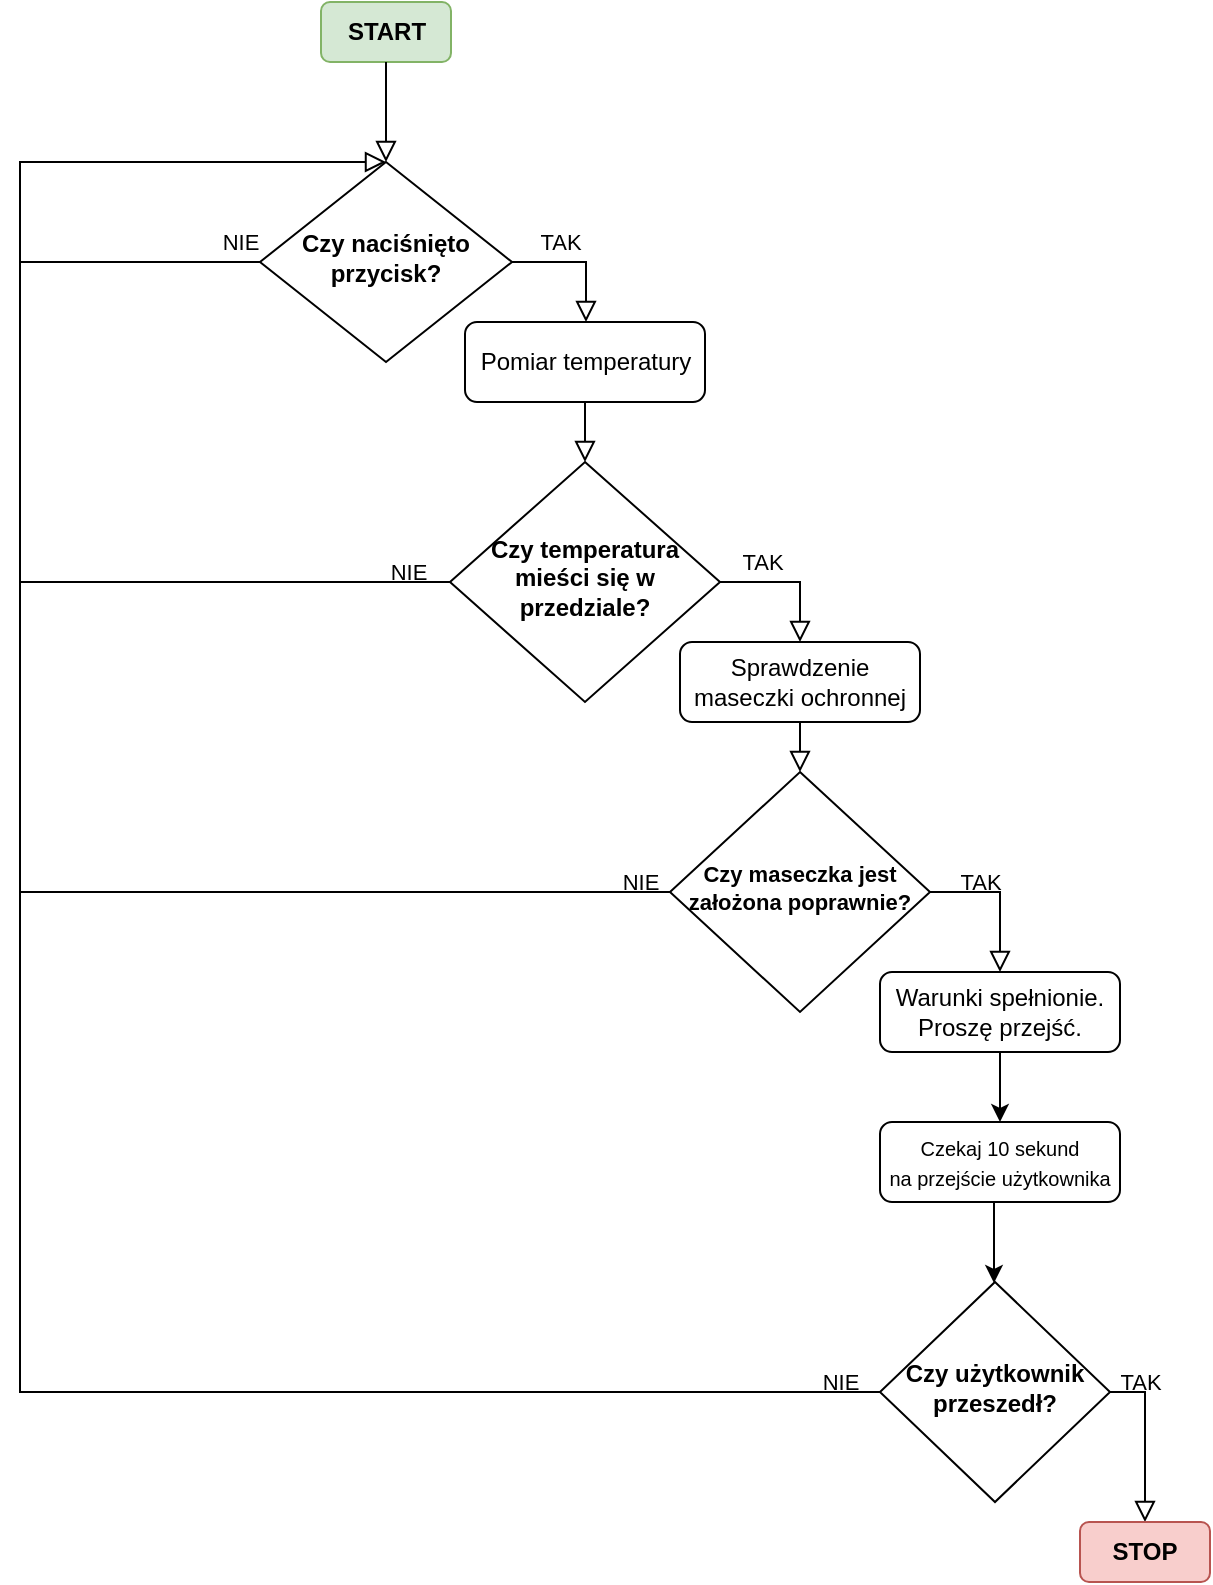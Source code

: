 <mxfile version="15.8.0" type="github">
  <diagram id="C5RBs43oDa-KdzZeNtuy" name="Page-1">
    <mxGraphModel dx="1673" dy="934" grid="1" gridSize="10" guides="1" tooltips="1" connect="1" arrows="1" fold="1" page="1" pageScale="1" pageWidth="827" pageHeight="1169" math="0" shadow="0">
      <root>
        <mxCell id="WIyWlLk6GJQsqaUBKTNV-0" />
        <mxCell id="WIyWlLk6GJQsqaUBKTNV-1" parent="WIyWlLk6GJQsqaUBKTNV-0" />
        <mxCell id="WKIlZzLHvsBtDXZ9d_bG-1" value="START&lt;br&gt;" style="rounded=1;whiteSpace=wrap;html=1;fillColor=#d5e8d4;strokeColor=#82b366;fontStyle=1" vertex="1" parent="WIyWlLk6GJQsqaUBKTNV-1">
          <mxGeometry x="300.5" y="50" width="65" height="30" as="geometry" />
        </mxCell>
        <mxCell id="WKIlZzLHvsBtDXZ9d_bG-5" value="" style="rounded=0;html=1;jettySize=auto;orthogonalLoop=1;fontSize=11;endArrow=block;endFill=0;endSize=8;strokeWidth=1;shadow=0;labelBackgroundColor=none;edgeStyle=orthogonalEdgeStyle;entryX=0.5;entryY=0;entryDx=0;entryDy=0;exitX=0.5;exitY=1;exitDx=0;exitDy=0;" edge="1" parent="WIyWlLk6GJQsqaUBKTNV-1" source="WKIlZzLHvsBtDXZ9d_bG-1" target="WKIlZzLHvsBtDXZ9d_bG-7">
          <mxGeometry relative="1" as="geometry">
            <mxPoint x="333.5" y="80" as="sourcePoint" />
            <mxPoint x="333.5" y="130" as="targetPoint" />
          </mxGeometry>
        </mxCell>
        <mxCell id="WKIlZzLHvsBtDXZ9d_bG-7" value="Czy naciśnięto przycisk?" style="rhombus;whiteSpace=wrap;html=1;shadow=0;fontFamily=Helvetica;fontSize=12;align=center;strokeWidth=1;spacing=6;spacingTop=-4;fontStyle=1" vertex="1" parent="WIyWlLk6GJQsqaUBKTNV-1">
          <mxGeometry x="270" y="130" width="126" height="100" as="geometry" />
        </mxCell>
        <mxCell id="WKIlZzLHvsBtDXZ9d_bG-8" value="Czy użytkownik przeszedł?" style="rhombus;whiteSpace=wrap;html=1;shadow=0;fontFamily=Helvetica;fontSize=12;align=center;strokeWidth=1;spacing=6;spacingTop=-4;fontStyle=1" vertex="1" parent="WIyWlLk6GJQsqaUBKTNV-1">
          <mxGeometry x="580" y="690" width="115" height="110" as="geometry" />
        </mxCell>
        <mxCell id="WKIlZzLHvsBtDXZ9d_bG-9" value="NIE" style="rounded=0;html=1;jettySize=auto;orthogonalLoop=1;fontSize=11;endArrow=block;endFill=0;endSize=8;strokeWidth=1;shadow=0;labelBackgroundColor=none;edgeStyle=orthogonalEdgeStyle;entryX=0.5;entryY=0;entryDx=0;entryDy=0;" edge="1" parent="WIyWlLk6GJQsqaUBKTNV-1" target="WKIlZzLHvsBtDXZ9d_bG-7">
          <mxGeometry x="-0.943" y="-10" relative="1" as="geometry">
            <mxPoint x="270" y="180" as="sourcePoint" />
            <mxPoint x="330" y="100" as="targetPoint" />
            <Array as="points">
              <mxPoint x="150" y="180" />
              <mxPoint x="150" y="130" />
            </Array>
            <mxPoint as="offset" />
          </mxGeometry>
        </mxCell>
        <mxCell id="WKIlZzLHvsBtDXZ9d_bG-10" value="TAK" style="rounded=0;jettySize=auto;orthogonalLoop=1;fontSize=11;endArrow=block;endFill=0;endSize=8;strokeWidth=1;shadow=0;labelBackgroundColor=none;edgeStyle=orthogonalEdgeStyle;exitX=1;exitY=0.5;exitDx=0;exitDy=0;entryX=0.5;entryY=0;entryDx=0;entryDy=0;align=center;html=1;" edge="1" parent="WIyWlLk6GJQsqaUBKTNV-1" source="WKIlZzLHvsBtDXZ9d_bG-7" target="WKIlZzLHvsBtDXZ9d_bG-14">
          <mxGeometry x="-0.289" y="10" relative="1" as="geometry">
            <mxPoint x="680" y="180" as="sourcePoint" />
            <mxPoint x="520" y="270" as="targetPoint" />
            <Array as="points">
              <mxPoint x="433" y="180" />
              <mxPoint x="433" y="210" />
            </Array>
            <mxPoint as="offset" />
          </mxGeometry>
        </mxCell>
        <mxCell id="WKIlZzLHvsBtDXZ9d_bG-14" value="Pomiar temperatury" style="rounded=1;whiteSpace=wrap;html=1;fontSize=12;glass=0;strokeWidth=1;shadow=0;" vertex="1" parent="WIyWlLk6GJQsqaUBKTNV-1">
          <mxGeometry x="372.5" y="210" width="120" height="40" as="geometry" />
        </mxCell>
        <mxCell id="WKIlZzLHvsBtDXZ9d_bG-16" value="&lt;div&gt;&lt;span style=&quot;line-height: 1.2&quot;&gt;Czy temperatura mieści się w przedziale?&lt;/span&gt;&lt;/div&gt;" style="rhombus;whiteSpace=wrap;html=1;shadow=0;fontFamily=Helvetica;fontSize=12;align=center;strokeWidth=1;spacing=6;spacingTop=-4;fontStyle=1" vertex="1" parent="WIyWlLk6GJQsqaUBKTNV-1">
          <mxGeometry x="365" y="280" width="135" height="120" as="geometry" />
        </mxCell>
        <mxCell id="WKIlZzLHvsBtDXZ9d_bG-19" value="TAK" style="edgeStyle=orthogonalEdgeStyle;rounded=0;html=1;jettySize=auto;orthogonalLoop=1;fontSize=11;endArrow=block;endFill=0;endSize=8;strokeWidth=1;shadow=0;labelBackgroundColor=none;exitX=1;exitY=0.5;exitDx=0;exitDy=0;entryX=0.5;entryY=0;entryDx=0;entryDy=0;" edge="1" parent="WIyWlLk6GJQsqaUBKTNV-1" source="WKIlZzLHvsBtDXZ9d_bG-25">
          <mxGeometry x="-0.333" y="5" relative="1" as="geometry">
            <mxPoint as="offset" />
            <mxPoint x="660" y="560" as="sourcePoint" />
            <mxPoint x="640" y="535" as="targetPoint" />
            <Array as="points">
              <mxPoint x="640" y="495" />
            </Array>
          </mxGeometry>
        </mxCell>
        <mxCell id="WKIlZzLHvsBtDXZ9d_bG-21" value="TAK" style="edgeStyle=orthogonalEdgeStyle;rounded=0;html=1;jettySize=auto;orthogonalLoop=1;fontSize=11;endArrow=block;endFill=0;endSize=8;strokeWidth=1;shadow=0;labelBackgroundColor=none;exitX=1;exitY=0.5;exitDx=0;exitDy=0;entryX=0.5;entryY=0;entryDx=0;entryDy=0;" edge="1" parent="WIyWlLk6GJQsqaUBKTNV-1" source="WKIlZzLHvsBtDXZ9d_bG-16" target="WKIlZzLHvsBtDXZ9d_bG-24">
          <mxGeometry x="-0.4" y="10" relative="1" as="geometry">
            <mxPoint as="offset" />
            <mxPoint x="534" y="310" as="sourcePoint" />
            <mxPoint x="620" y="400" as="targetPoint" />
            <Array as="points">
              <mxPoint x="540" y="340" />
            </Array>
          </mxGeometry>
        </mxCell>
        <mxCell id="WKIlZzLHvsBtDXZ9d_bG-22" value="" style="edgeStyle=orthogonalEdgeStyle;rounded=0;html=1;jettySize=auto;orthogonalLoop=1;fontSize=11;endArrow=block;endFill=0;endSize=8;strokeWidth=1;shadow=0;labelBackgroundColor=none;exitX=0.5;exitY=1;exitDx=0;exitDy=0;entryX=0.5;entryY=0;entryDx=0;entryDy=0;" edge="1" parent="WIyWlLk6GJQsqaUBKTNV-1" source="WKIlZzLHvsBtDXZ9d_bG-14" target="WKIlZzLHvsBtDXZ9d_bG-16">
          <mxGeometry y="10" relative="1" as="geometry">
            <mxPoint as="offset" />
            <mxPoint x="504" y="340" as="sourcePoint" />
            <mxPoint x="604" y="340" as="targetPoint" />
            <Array as="points">
              <mxPoint x="433" y="250" />
              <mxPoint x="433" y="280" />
            </Array>
          </mxGeometry>
        </mxCell>
        <mxCell id="WKIlZzLHvsBtDXZ9d_bG-24" value="Sprawdzenie maseczki ochronnej" style="rounded=1;whiteSpace=wrap;html=1;fontSize=12;glass=0;strokeWidth=1;shadow=0;" vertex="1" parent="WIyWlLk6GJQsqaUBKTNV-1">
          <mxGeometry x="480" y="370" width="120" height="40" as="geometry" />
        </mxCell>
        <mxCell id="WKIlZzLHvsBtDXZ9d_bG-25" value="Czy maseczka jest założona poprawnie?" style="rhombus;whiteSpace=wrap;html=1;shadow=0;fontFamily=Helvetica;fontSize=11;align=center;strokeWidth=1;spacing=6;spacingTop=-4;fontStyle=1" vertex="1" parent="WIyWlLk6GJQsqaUBKTNV-1">
          <mxGeometry x="475" y="435" width="130" height="120" as="geometry" />
        </mxCell>
        <mxCell id="WKIlZzLHvsBtDXZ9d_bG-26" value="" style="edgeStyle=orthogonalEdgeStyle;rounded=0;html=1;jettySize=auto;orthogonalLoop=1;fontSize=11;endArrow=block;endFill=0;endSize=8;strokeWidth=1;shadow=0;labelBackgroundColor=none;entryX=0.5;entryY=0;entryDx=0;entryDy=0;exitX=0.5;exitY=1;exitDx=0;exitDy=0;" edge="1" parent="WIyWlLk6GJQsqaUBKTNV-1" source="WKIlZzLHvsBtDXZ9d_bG-24" target="WKIlZzLHvsBtDXZ9d_bG-25">
          <mxGeometry x="0.992" y="90" relative="1" as="geometry">
            <mxPoint as="offset" />
            <mxPoint x="446" y="440" as="sourcePoint" />
            <mxPoint x="446" y="500" as="targetPoint" />
            <Array as="points">
              <mxPoint x="540" y="410" />
              <mxPoint x="540" y="470" />
            </Array>
          </mxGeometry>
        </mxCell>
        <mxCell id="WKIlZzLHvsBtDXZ9d_bG-30" value="TAK" style="edgeStyle=orthogonalEdgeStyle;rounded=0;html=1;jettySize=auto;orthogonalLoop=1;fontSize=11;endArrow=block;endFill=0;endSize=8;strokeWidth=1;shadow=0;labelBackgroundColor=none;exitX=1;exitY=0.5;exitDx=0;exitDy=0;entryX=0.5;entryY=0;entryDx=0;entryDy=0;" edge="1" parent="WIyWlLk6GJQsqaUBKTNV-1" source="WKIlZzLHvsBtDXZ9d_bG-8" target="WKIlZzLHvsBtDXZ9d_bG-31">
          <mxGeometry x="-0.636" y="5" relative="1" as="geometry">
            <mxPoint as="offset" />
            <mxPoint x="695" y="740" as="sourcePoint" />
            <mxPoint x="710" y="810" as="targetPoint" />
            <Array as="points">
              <mxPoint x="713" y="745" />
            </Array>
          </mxGeometry>
        </mxCell>
        <mxCell id="WKIlZzLHvsBtDXZ9d_bG-31" value="STOP" style="rounded=1;whiteSpace=wrap;html=1;fontSize=12;glass=0;strokeWidth=1;shadow=0;fillColor=#f8cecc;strokeColor=#b85450;fontStyle=1" vertex="1" parent="WIyWlLk6GJQsqaUBKTNV-1">
          <mxGeometry x="680" y="810" width="65" height="30" as="geometry" />
        </mxCell>
        <mxCell id="WKIlZzLHvsBtDXZ9d_bG-34" value="NIE" style="edgeStyle=orthogonalEdgeStyle;rounded=0;html=1;jettySize=auto;orthogonalLoop=1;fontSize=11;endArrow=none;endFill=0;endSize=8;strokeWidth=1;shadow=0;labelBackgroundColor=none;exitX=0;exitY=0.5;exitDx=0;exitDy=0;" edge="1" parent="WIyWlLk6GJQsqaUBKTNV-1" source="WKIlZzLHvsBtDXZ9d_bG-8">
          <mxGeometry x="-0.96" y="-5" relative="1" as="geometry">
            <mxPoint as="offset" />
            <mxPoint x="580" y="740" as="sourcePoint" />
            <mxPoint x="150" y="180" as="targetPoint" />
            <Array as="points">
              <mxPoint x="150" y="745" />
            </Array>
          </mxGeometry>
        </mxCell>
        <mxCell id="WKIlZzLHvsBtDXZ9d_bG-35" value="Warunki spełnionie.&lt;br&gt;Proszę przejść." style="rounded=1;whiteSpace=wrap;html=1;fontSize=12;glass=0;strokeWidth=1;shadow=0;" vertex="1" parent="WIyWlLk6GJQsqaUBKTNV-1">
          <mxGeometry x="580" y="535" width="120" height="40" as="geometry" />
        </mxCell>
        <mxCell id="WKIlZzLHvsBtDXZ9d_bG-37" value="" style="edgeStyle=orthogonalEdgeStyle;rounded=0;orthogonalLoop=1;jettySize=auto;html=1;labelBackgroundColor=none;fontSize=10;align=center;exitX=0.5;exitY=1;exitDx=0;exitDy=0;" edge="1" parent="WIyWlLk6GJQsqaUBKTNV-1" source="WKIlZzLHvsBtDXZ9d_bG-36" target="WKIlZzLHvsBtDXZ9d_bG-8">
          <mxGeometry relative="1" as="geometry">
            <mxPoint x="640" y="650" as="sourcePoint" />
            <Array as="points">
              <mxPoint x="637" y="650" />
            </Array>
          </mxGeometry>
        </mxCell>
        <mxCell id="WKIlZzLHvsBtDXZ9d_bG-36" value="&lt;font style=&quot;font-size: 10px&quot;&gt;Czekaj 10 sekund&lt;br&gt;na przejście użytkownika&lt;/font&gt;" style="rounded=1;whiteSpace=wrap;html=1;fontSize=12;glass=0;strokeWidth=1;shadow=0;" vertex="1" parent="WIyWlLk6GJQsqaUBKTNV-1">
          <mxGeometry x="580" y="610" width="120" height="40" as="geometry" />
        </mxCell>
        <mxCell id="WKIlZzLHvsBtDXZ9d_bG-38" value="" style="edgeStyle=orthogonalEdgeStyle;rounded=0;orthogonalLoop=1;jettySize=auto;html=1;labelBackgroundColor=none;fontSize=10;align=center;exitX=0.5;exitY=1;exitDx=0;exitDy=0;entryX=0.5;entryY=0;entryDx=0;entryDy=0;" edge="1" parent="WIyWlLk6GJQsqaUBKTNV-1" source="WKIlZzLHvsBtDXZ9d_bG-35" target="WKIlZzLHvsBtDXZ9d_bG-36">
          <mxGeometry relative="1" as="geometry">
            <mxPoint x="639.94" y="590" as="sourcePoint" />
            <mxPoint x="640" y="600" as="targetPoint" />
            <Array as="points" />
          </mxGeometry>
        </mxCell>
        <mxCell id="WKIlZzLHvsBtDXZ9d_bG-39" value="NIE" style="edgeStyle=orthogonalEdgeStyle;rounded=0;html=1;jettySize=auto;orthogonalLoop=1;fontSize=11;endArrow=none;endFill=0;endSize=8;strokeWidth=1;shadow=0;labelBackgroundColor=none;exitX=0;exitY=0.5;exitDx=0;exitDy=0;" edge="1" parent="WIyWlLk6GJQsqaUBKTNV-1" source="WKIlZzLHvsBtDXZ9d_bG-25">
          <mxGeometry x="-0.909" y="-5" relative="1" as="geometry">
            <mxPoint as="offset" />
            <mxPoint x="615" y="735" as="sourcePoint" />
            <mxPoint x="150" y="490" as="targetPoint" />
            <Array as="points">
              <mxPoint x="150" y="495" />
            </Array>
          </mxGeometry>
        </mxCell>
        <mxCell id="WKIlZzLHvsBtDXZ9d_bG-40" value="NIE" style="edgeStyle=orthogonalEdgeStyle;rounded=0;html=1;jettySize=auto;orthogonalLoop=1;fontSize=11;endArrow=none;endFill=0;endSize=8;strokeWidth=1;shadow=0;labelBackgroundColor=none;exitX=0;exitY=0.5;exitDx=0;exitDy=0;" edge="1" parent="WIyWlLk6GJQsqaUBKTNV-1" source="WKIlZzLHvsBtDXZ9d_bG-16">
          <mxGeometry x="-0.8" y="-5" relative="1" as="geometry">
            <mxPoint as="offset" />
            <mxPoint x="340" y="330" as="sourcePoint" />
            <mxPoint x="150" y="340" as="targetPoint" />
            <Array as="points">
              <mxPoint x="150" y="340" />
            </Array>
          </mxGeometry>
        </mxCell>
      </root>
    </mxGraphModel>
  </diagram>
</mxfile>
